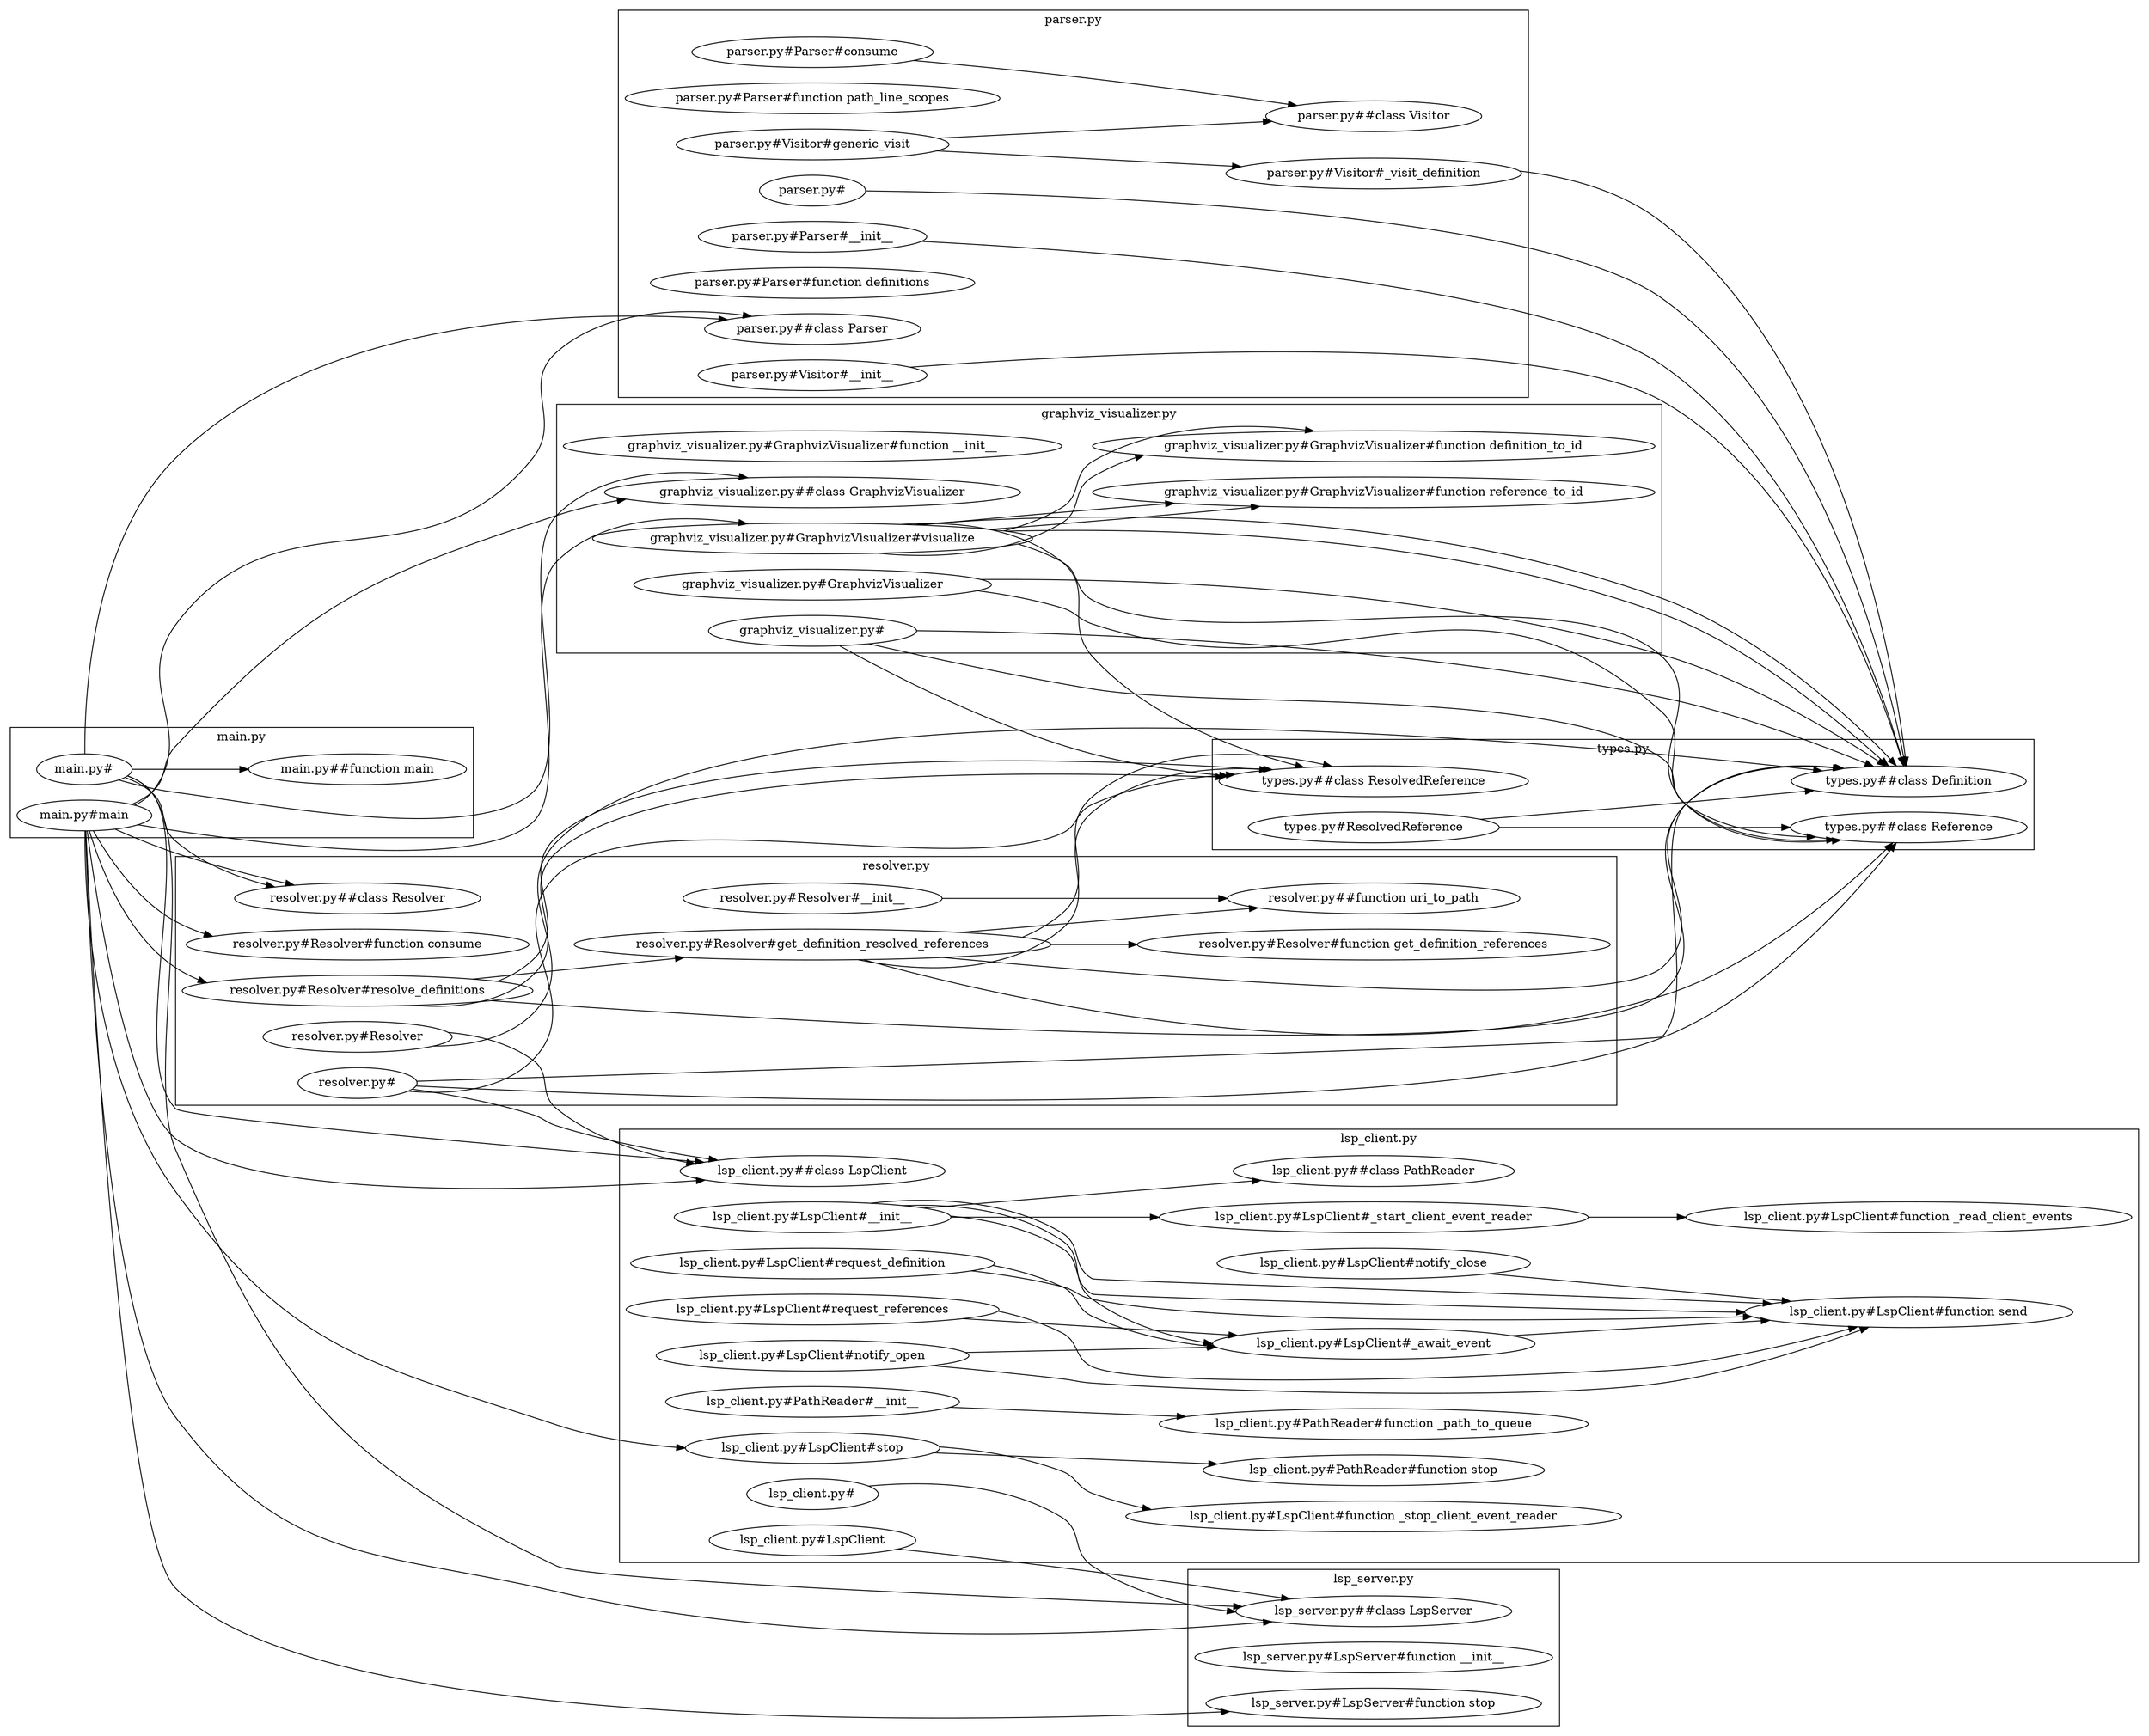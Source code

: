 digraph G {
	graph [rankdir=LR]
	subgraph "cluster_graphviz_visualizer.py" {
		graph [rankdir=LR]
		graph [label="graphviz_visualizer.py"]
		"graphviz_visualizer.py#GraphvizVisualizer#__init__" [label="graphviz_visualizer.py#GraphvizVisualizer#function __init__"]
		"graphviz_visualizer.py#GraphvizVisualizer#reference_to_id" [label="graphviz_visualizer.py#GraphvizVisualizer#function reference_to_id"]
		"graphviz_visualizer.py#GraphvizVisualizer#definition_to_id" [label="graphviz_visualizer.py#GraphvizVisualizer#function definition_to_id"]
		"graphviz_visualizer.py##GraphvizVisualizer" [label="graphviz_visualizer.py##class GraphvizVisualizer"]
		"graphviz_visualizer.py#GraphvizVisualizer#visualize" [label="graphviz_visualizer.py#GraphvizVisualizer#function visualize"]
		"graphviz_visualizer.py#GraphvizVisualizer" [label="graphviz_visualizer.py#GraphvizVisualizer"]
		"graphviz_visualizer.py#GraphvizVisualizer" [label="graphviz_visualizer.py#GraphvizVisualizer"]
		"graphviz_visualizer.py#GraphvizVisualizer#visualize" [label="graphviz_visualizer.py#GraphvizVisualizer#visualize"]
		"graphviz_visualizer.py#GraphvizVisualizer#visualize" [label="graphviz_visualizer.py#GraphvizVisualizer#visualize"]
		"graphviz_visualizer.py#GraphvizVisualizer#visualize" [label="graphviz_visualizer.py#GraphvizVisualizer#visualize"]
		"graphviz_visualizer.py#GraphvizVisualizer#visualize" [label="graphviz_visualizer.py#GraphvizVisualizer#visualize"]
		"graphviz_visualizer.py#GraphvizVisualizer#visualize" [label="graphviz_visualizer.py#GraphvizVisualizer#visualize"]
		"graphviz_visualizer.py#GraphvizVisualizer#visualize" [label="graphviz_visualizer.py#GraphvizVisualizer#visualize"]
		"graphviz_visualizer.py#GraphvizVisualizer#visualize" [label="graphviz_visualizer.py#GraphvizVisualizer#visualize"]
		"graphviz_visualizer.py#" [label="graphviz_visualizer.py#"]
	}
	subgraph "cluster_parser.py" {
		graph [rankdir=LR]
		graph [label="parser.py"]
		"parser.py##Visitor" [label="parser.py##class Visitor"]
		"parser.py#Parser#consume" [label="parser.py#Parser#function consume"]
		"parser.py#Parser#path_line_scopes" [label="parser.py#Parser#function path_line_scopes"]
		"parser.py#Visitor#generic_visit" [label="parser.py#Visitor#function generic_visit"]
		"parser.py#Visitor#_visit_definition" [label="parser.py#Visitor#function _visit_definition"]
		"parser.py#Parser#__init__" [label="parser.py#Parser#function __init__"]
		"parser.py#Visitor#__init__" [label="parser.py#Visitor#function __init__"]
		"parser.py#Parser#definitions" [label="parser.py#Parser#function definitions"]
		"parser.py##Parser" [label="parser.py##class Parser"]
		"parser.py#Visitor#generic_visit" [label="parser.py#Visitor#generic_visit"]
		"parser.py#Visitor#_visit_definition" [label="parser.py#Visitor#_visit_definition"]
		"parser.py#" [label="parser.py#"]
		"parser.py#Visitor#generic_visit" [label="parser.py#Visitor#generic_visit"]
		"parser.py#Parser#consume" [label="parser.py#Parser#consume"]
		"parser.py#Parser#__init__" [label="parser.py#Parser#__init__"]
		"parser.py#Visitor#__init__" [label="parser.py#Visitor#__init__"]
	}
	subgraph "cluster_lsp_client.py" {
		graph [rankdir=LR]
		graph [label="lsp_client.py"]
		"lsp_client.py#LspClient#stop" [label="lsp_client.py#LspClient#function stop"]
		"lsp_client.py#LspClient#_start_client_event_reader" [label="lsp_client.py#LspClient#function _start_client_event_reader"]
		"lsp_client.py#LspClient#__init__" [label="lsp_client.py#LspClient#function __init__"]
		"lsp_client.py#LspClient#notify_open" [label="lsp_client.py#LspClient#function notify_open"]
		"lsp_client.py#PathReader#stop" [label="lsp_client.py#PathReader#function stop"]
		"lsp_client.py#LspClient#_await_event" [label="lsp_client.py#LspClient#function _await_event"]
		"lsp_client.py#PathReader#_path_to_queue" [label="lsp_client.py#PathReader#function _path_to_queue"]
		"lsp_client.py#LspClient#_read_client_events" [label="lsp_client.py#LspClient#function _read_client_events"]
		"lsp_client.py#PathReader#__init__" [label="lsp_client.py#PathReader#function __init__"]
		"lsp_client.py#LspClient#notify_close" [label="lsp_client.py#LspClient#function notify_close"]
		"lsp_client.py#LspClient#_stop_client_event_reader" [label="lsp_client.py#LspClient#function _stop_client_event_reader"]
		"lsp_client.py#LspClient#request_definition" [label="lsp_client.py#LspClient#function request_definition"]
		"lsp_client.py#LspClient#send" [label="lsp_client.py#LspClient#function send"]
		"lsp_client.py#LspClient#request_references" [label="lsp_client.py#LspClient#function request_references"]
		"lsp_client.py##LspClient" [label="lsp_client.py##class LspClient"]
		"lsp_client.py##PathReader" [label="lsp_client.py##class PathReader"]
		"lsp_client.py#LspClient#_await_event" [label="lsp_client.py#LspClient#_await_event"]
		"lsp_client.py#LspClient" [label="lsp_client.py#LspClient"]
		"lsp_client.py#LspClient#__init__" [label="lsp_client.py#LspClient#__init__"]
		"lsp_client.py#LspClient#_start_client_event_reader" [label="lsp_client.py#LspClient#_start_client_event_reader"]
		"lsp_client.py#LspClient#request_definition" [label="lsp_client.py#LspClient#request_definition"]
		"lsp_client.py#LspClient#stop" [label="lsp_client.py#LspClient#stop"]
		"lsp_client.py#PathReader#__init__" [label="lsp_client.py#PathReader#__init__"]
		"lsp_client.py#LspClient#request_definition" [label="lsp_client.py#LspClient#request_definition"]
		"lsp_client.py#LspClient#__init__" [label="lsp_client.py#LspClient#__init__"]
		"lsp_client.py#LspClient#stop" [label="lsp_client.py#LspClient#stop"]
		"lsp_client.py#" [label="lsp_client.py#"]
		"lsp_client.py#LspClient#request_references" [label="lsp_client.py#LspClient#request_references"]
		"lsp_client.py#LspClient#notify_open" [label="lsp_client.py#LspClient#notify_open"]
		"lsp_client.py#LspClient#request_references" [label="lsp_client.py#LspClient#request_references"]
		"lsp_client.py#LspClient#notify_open" [label="lsp_client.py#LspClient#notify_open"]
		"lsp_client.py#LspClient#__init__" [label="lsp_client.py#LspClient#__init__"]
		"lsp_client.py#LspClient#__init__" [label="lsp_client.py#LspClient#__init__"]
		"lsp_client.py#LspClient#notify_close" [label="lsp_client.py#LspClient#notify_close"]
		"lsp_client.py#LspClient#__init__" [label="lsp_client.py#LspClient#__init__"]
	}
	subgraph "cluster_resolver.py" {
		graph [rankdir=LR]
		graph [label="resolver.py"]
		"resolver.py#Resolver#get_definition_references" [label="resolver.py#Resolver#function get_definition_references"]
		"resolver.py#Resolver#get_definition_resolved_references" [label="resolver.py#Resolver#function get_definition_resolved_references"]
		"resolver.py#Resolver#__init__" [label="resolver.py#Resolver#function __init__"]
		"resolver.py#Resolver#consume" [label="resolver.py#Resolver#function consume"]
		"resolver.py#Resolver#resolve_definitions" [label="resolver.py#Resolver#function resolve_definitions"]
		"resolver.py##Resolver" [label="resolver.py##class Resolver"]
		"resolver.py##uri_to_path" [label="resolver.py##function uri_to_path"]
		"resolver.py#Resolver#get_definition_resolved_references" [label="resolver.py#Resolver#get_definition_resolved_references"]
		"resolver.py#" [label="resolver.py#"]
		"resolver.py#Resolver#get_definition_resolved_references" [label="resolver.py#Resolver#get_definition_resolved_references"]
		"resolver.py#Resolver#resolve_definitions" [label="resolver.py#Resolver#resolve_definitions"]
		"resolver.py#Resolver#__init__" [label="resolver.py#Resolver#__init__"]
		"resolver.py#" [label="resolver.py#"]
		"resolver.py#Resolver#resolve_definitions" [label="resolver.py#Resolver#resolve_definitions"]
		"resolver.py#Resolver#get_definition_resolved_references" [label="resolver.py#Resolver#get_definition_resolved_references"]
		"resolver.py#Resolver#resolve_definitions" [label="resolver.py#Resolver#resolve_definitions"]
		"resolver.py#Resolver#resolve_definitions" [label="resolver.py#Resolver#resolve_definitions"]
		"resolver.py#Resolver" [label="resolver.py#Resolver"]
		"resolver.py#Resolver#get_definition_resolved_references" [label="resolver.py#Resolver#get_definition_resolved_references"]
		"resolver.py#Resolver" [label="resolver.py#Resolver"]
		"resolver.py#Resolver#get_definition_resolved_references" [label="resolver.py#Resolver#get_definition_resolved_references"]
		"resolver.py#Resolver#get_definition_resolved_references" [label="resolver.py#Resolver#get_definition_resolved_references"]
	}
	subgraph "cluster_lsp_server.py" {
		graph [rankdir=LR]
		graph [label="lsp_server.py"]
		"lsp_server.py##LspServer" [label="lsp_server.py##class LspServer"]
		"lsp_server.py#LspServer#__init__" [label="lsp_server.py#LspServer#function __init__"]
		"lsp_server.py#LspServer#stop" [label="lsp_server.py#LspServer#function stop"]
	}
	subgraph "cluster_types.py" {
		graph [rankdir=LR]
		graph [label="types.py"]
		"types.py##Definition" [label="types.py##class Definition"]
		"types.py##ResolvedReference" [label="types.py##class ResolvedReference"]
		"types.py##Reference" [label="types.py##class Reference"]
		"types.py#ResolvedReference" [label="types.py#ResolvedReference"]
		"types.py#ResolvedReference" [label="types.py#ResolvedReference"]
	}
	subgraph "cluster_main.py" {
		graph [rankdir=LR]
		graph [label="main.py"]
		"main.py##main" [label="main.py##function main"]
		"main.py#" [label="main.py#"]
		"main.py#main" [label="main.py#main"]
		"main.py#main" [label="main.py#main"]
		"main.py#" [label="main.py#"]
		"main.py#main" [label="main.py#main"]
		"main.py#main" [label="main.py#main"]
		"main.py#" [label="main.py#"]
		"main.py#main" [label="main.py#main"]
		"main.py#" [label="main.py#"]
		"main.py#" [label="main.py#"]
		"main.py#main" [label="main.py#main"]
		"main.py#main" [label="main.py#main"]
		"main.py#main" [label="main.py#main"]
		"main.py#main" [label="main.py#main"]
		"main.py#" [label="main.py#"]
		"main.py#main" [label="main.py#main"]
	}
	"graphviz_visualizer.py#GraphvizVisualizer#visualize" -> "types.py##Definition"
	"lsp_client.py#LspClient#__init__" -> "lsp_client.py#LspClient#_start_client_event_reader"
	"graphviz_visualizer.py#GraphvizVisualizer#visualize" -> "graphviz_visualizer.py#GraphvizVisualizer#definition_to_id"
	"resolver.py#Resolver#get_definition_resolved_references" -> "types.py##Reference"
	"lsp_client.py#LspClient#stop" -> "lsp_client.py#LspClient#_stop_client_event_reader"
	"parser.py#Parser#consume" -> "parser.py##Visitor"
	"main.py#main" -> "graphviz_visualizer.py##GraphvizVisualizer"
	"main.py#" -> "graphviz_visualizer.py##GraphvizVisualizer"
	"lsp_client.py#LspClient#notify_close" -> "lsp_client.py#LspClient#send"
	"main.py#" -> "main.py##main"
	"lsp_client.py#LspClient" -> "lsp_server.py##LspServer"
	"resolver.py#" -> "types.py##ResolvedReference"
	"graphviz_visualizer.py#GraphvizVisualizer" -> "types.py##Definition"
	"lsp_client.py#LspClient#_start_client_event_reader" -> "lsp_client.py#LspClient#_read_client_events"
	"resolver.py#Resolver#get_definition_resolved_references" -> "resolver.py#Resolver#get_definition_references"
	"resolver.py#" -> "types.py##Reference"
	"main.py#main" -> "resolver.py##Resolver"
	"graphviz_visualizer.py#GraphvizVisualizer#visualize" -> "types.py##Definition"
	"resolver.py#Resolver" -> "lsp_client.py##LspClient"
	"parser.py#Visitor#__init__" -> "types.py##Definition"
	"main.py#main" -> "lsp_client.py##LspClient"
	"lsp_client.py#LspClient#__init__" -> "lsp_client.py#LspClient#_await_event"
	"resolver.py#Resolver#resolve_definitions" -> "types.py##ResolvedReference"
	"resolver.py#Resolver#__init__" -> "resolver.py##uri_to_path"
	"parser.py#" -> "types.py##Definition"
	"parser.py#Visitor#generic_visit" -> "parser.py##Visitor"
	"resolver.py#Resolver" -> "types.py##Definition"
	"graphviz_visualizer.py#GraphvizVisualizer#visualize" -> "graphviz_visualizer.py#GraphvizVisualizer#definition_to_id"
	"lsp_client.py#LspClient#request_definition" -> "lsp_client.py#LspClient#send"
	"graphviz_visualizer.py#GraphvizVisualizer#visualize" -> "types.py##Reference"
	"main.py#" -> "lsp_server.py##LspServer"
	"main.py#" -> "resolver.py##Resolver"
	"main.py#main" -> "resolver.py#Resolver#consume"
	"parser.py#Parser#__init__" -> "types.py##Definition"
	"types.py#ResolvedReference" -> "types.py##Definition"
	"resolver.py#Resolver#get_definition_resolved_references" -> "types.py##ResolvedReference"
	"lsp_client.py#LspClient#__init__" -> "lsp_client.py#LspClient#send"
	"lsp_client.py#LspClient#request_references" -> "lsp_client.py#LspClient#_await_event"
	"graphviz_visualizer.py#" -> "types.py##ResolvedReference"
	"graphviz_visualizer.py#" -> "types.py##Reference"
	"main.py#main" -> "graphviz_visualizer.py#GraphvizVisualizer#visualize"
	"resolver.py#" -> "types.py##Definition"
	"parser.py#Visitor#_visit_definition" -> "types.py##Definition"
	"graphviz_visualizer.py#GraphvizVisualizer#visualize" -> "graphviz_visualizer.py#GraphvizVisualizer#reference_to_id"
	"main.py#main" -> "lsp_server.py##LspServer"
	"resolver.py#Resolver#get_definition_resolved_references" -> "resolver.py##uri_to_path"
	"parser.py#Visitor#generic_visit" -> "parser.py#Visitor#_visit_definition"
	"resolver.py#" -> "lsp_client.py##LspClient"
	"lsp_client.py#LspClient#request_definition" -> "lsp_client.py#LspClient#_await_event"
	"main.py#main" -> "lsp_client.py#LspClient#stop"
	"resolver.py#Resolver#resolve_definitions" -> "types.py##Definition"
	"main.py#" -> "parser.py##Parser"
	"lsp_client.py#LspClient#request_references" -> "lsp_client.py#LspClient#send"
	"lsp_client.py#LspClient#stop" -> "lsp_client.py#PathReader#stop"
	"lsp_client.py#LspClient#__init__" -> "lsp_client.py#LspClient#send"
	"graphviz_visualizer.py#GraphvizVisualizer" -> "types.py##Reference"
	"graphviz_visualizer.py#" -> "types.py##Definition"
	"lsp_client.py#PathReader#__init__" -> "lsp_client.py#PathReader#_path_to_queue"
	"lsp_client.py#" -> "lsp_server.py##LspServer"
	"lsp_client.py#LspClient#notify_open" -> "lsp_client.py#LspClient#_await_event"
	"resolver.py#Resolver#get_definition_resolved_references" -> "types.py##Definition"
	"types.py#ResolvedReference" -> "types.py##Reference"
	"lsp_client.py#LspClient#__init__" -> "lsp_client.py##PathReader"
	"main.py#" -> "lsp_client.py##LspClient"
	"resolver.py#Resolver#get_definition_resolved_references" -> "types.py##ResolvedReference"
	"resolver.py#Resolver#resolve_definitions" -> "resolver.py#Resolver#get_definition_resolved_references"
	"main.py#main" -> "lsp_server.py#LspServer#stop"
	"lsp_client.py#LspClient#_await_event" -> "lsp_client.py#LspClient#send"
	"main.py#main" -> "resolver.py#Resolver#resolve_definitions"
	"graphviz_visualizer.py#GraphvizVisualizer#visualize" -> "types.py##ResolvedReference"
	"lsp_client.py#LspClient#notify_open" -> "lsp_client.py#LspClient#send"
	"graphviz_visualizer.py#GraphvizVisualizer#visualize" -> "graphviz_visualizer.py#GraphvizVisualizer#reference_to_id"
	"main.py#main" -> "parser.py##Parser"
	"resolver.py#Resolver#resolve_definitions" -> "types.py##ResolvedReference"
}
